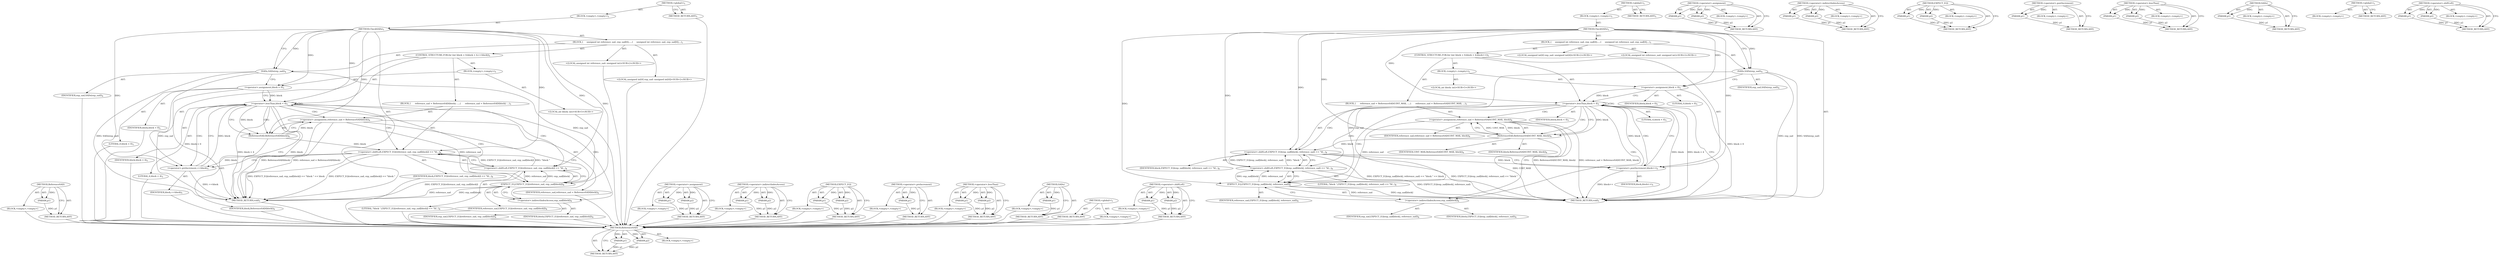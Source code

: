 digraph "&lt;operator&gt;.shiftLeft" {
vulnerable_81 [label=<(METHOD,ReferenceSAD)>];
vulnerable_82 [label=<(PARAM,p1)>];
vulnerable_83 [label=<(PARAM,p2)>];
vulnerable_84 [label=<(BLOCK,&lt;empty&gt;,&lt;empty&gt;)>];
vulnerable_85 [label=<(METHOD_RETURN,ANY)>];
vulnerable_6 [label=<(METHOD,&lt;global&gt;)<SUB>1</SUB>>];
vulnerable_7 [label=<(BLOCK,&lt;empty&gt;,&lt;empty&gt;)<SUB>1</SUB>>];
vulnerable_8 [label=<(METHOD,CheckSADs)<SUB>1</SUB>>];
vulnerable_9 [label=<(BLOCK,{
     unsigned int reference_sad, exp_sad[4];
...,{
     unsigned int reference_sad, exp_sad[4];
...)<SUB>1</SUB>>];
vulnerable_10 [label="<(LOCAL,unsigned int reference_sad: unsigned int)<SUB>2</SUB>>"];
vulnerable_11 [label="<(LOCAL,unsigned int[4] exp_sad: unsigned int[4])<SUB>2</SUB>>"];
vulnerable_12 [label=<(SADs,SADs(exp_sad))<SUB>4</SUB>>];
vulnerable_13 [label=<(IDENTIFIER,exp_sad,SADs(exp_sad))<SUB>4</SUB>>];
vulnerable_14 [label=<(CONTROL_STRUCTURE,FOR,for (int block = 0;block &lt; 4;block++))<SUB>5</SUB>>];
vulnerable_15 [label=<(BLOCK,&lt;empty&gt;,&lt;empty&gt;)<SUB>5</SUB>>];
vulnerable_16 [label="<(LOCAL,int block: int)<SUB>5</SUB>>"];
vulnerable_17 [label=<(&lt;operator&gt;.assignment,block = 0)<SUB>5</SUB>>];
vulnerable_18 [label=<(IDENTIFIER,block,block = 0)<SUB>5</SUB>>];
vulnerable_19 [label=<(LITERAL,0,block = 0)<SUB>5</SUB>>];
vulnerable_20 [label=<(&lt;operator&gt;.lessThan,block &lt; 4)<SUB>5</SUB>>];
vulnerable_21 [label=<(IDENTIFIER,block,block &lt; 4)<SUB>5</SUB>>];
vulnerable_22 [label=<(LITERAL,4,block &lt; 4)<SUB>5</SUB>>];
vulnerable_23 [label=<(&lt;operator&gt;.postIncrement,block++)<SUB>5</SUB>>];
vulnerable_24 [label=<(IDENTIFIER,block,block++)<SUB>5</SUB>>];
vulnerable_25 [label=<(BLOCK,{
      reference_sad = ReferenceSAD(UINT_MAX, ...,{
      reference_sad = ReferenceSAD(UINT_MAX, ...)<SUB>5</SUB>>];
vulnerable_26 [label=<(&lt;operator&gt;.assignment,reference_sad = ReferenceSAD(UINT_MAX, block))<SUB>6</SUB>>];
vulnerable_27 [label=<(IDENTIFIER,reference_sad,reference_sad = ReferenceSAD(UINT_MAX, block))<SUB>6</SUB>>];
vulnerable_28 [label=<(ReferenceSAD,ReferenceSAD(UINT_MAX, block))<SUB>6</SUB>>];
vulnerable_29 [label=<(IDENTIFIER,UINT_MAX,ReferenceSAD(UINT_MAX, block))<SUB>6</SUB>>];
vulnerable_30 [label=<(IDENTIFIER,block,ReferenceSAD(UINT_MAX, block))<SUB>6</SUB>>];
vulnerable_31 [label=<(&lt;operator&gt;.shiftLeft,EXPECT_EQ(exp_sad[block], reference_sad) &lt;&lt; &quot;bl...)<SUB>8</SUB>>];
vulnerable_32 [label=<(&lt;operator&gt;.shiftLeft,EXPECT_EQ(exp_sad[block], reference_sad) &lt;&lt; &quot;bl...)<SUB>8</SUB>>];
vulnerable_33 [label=<(EXPECT_EQ,EXPECT_EQ(exp_sad[block], reference_sad))<SUB>8</SUB>>];
vulnerable_34 [label=<(&lt;operator&gt;.indirectIndexAccess,exp_sad[block])<SUB>8</SUB>>];
vulnerable_35 [label=<(IDENTIFIER,exp_sad,EXPECT_EQ(exp_sad[block], reference_sad))<SUB>8</SUB>>];
vulnerable_36 [label=<(IDENTIFIER,block,EXPECT_EQ(exp_sad[block], reference_sad))<SUB>8</SUB>>];
vulnerable_37 [label=<(IDENTIFIER,reference_sad,EXPECT_EQ(exp_sad[block], reference_sad))<SUB>8</SUB>>];
vulnerable_38 [label=<(LITERAL,&quot;block &quot;,EXPECT_EQ(exp_sad[block], reference_sad) &lt;&lt; &quot;bl...)<SUB>8</SUB>>];
vulnerable_39 [label=<(IDENTIFIER,block,EXPECT_EQ(exp_sad[block], reference_sad) &lt;&lt; &quot;bl...)<SUB>8</SUB>>];
vulnerable_40 [label=<(METHOD_RETURN,void)<SUB>1</SUB>>];
vulnerable_42 [label=<(METHOD_RETURN,ANY)<SUB>1</SUB>>];
vulnerable_67 [label=<(METHOD,&lt;operator&gt;.assignment)>];
vulnerable_68 [label=<(PARAM,p1)>];
vulnerable_69 [label=<(PARAM,p2)>];
vulnerable_70 [label=<(BLOCK,&lt;empty&gt;,&lt;empty&gt;)>];
vulnerable_71 [label=<(METHOD_RETURN,ANY)>];
vulnerable_96 [label=<(METHOD,&lt;operator&gt;.indirectIndexAccess)>];
vulnerable_97 [label=<(PARAM,p1)>];
vulnerable_98 [label=<(PARAM,p2)>];
vulnerable_99 [label=<(BLOCK,&lt;empty&gt;,&lt;empty&gt;)>];
vulnerable_100 [label=<(METHOD_RETURN,ANY)>];
vulnerable_91 [label=<(METHOD,EXPECT_EQ)>];
vulnerable_92 [label=<(PARAM,p1)>];
vulnerable_93 [label=<(PARAM,p2)>];
vulnerable_94 [label=<(BLOCK,&lt;empty&gt;,&lt;empty&gt;)>];
vulnerable_95 [label=<(METHOD_RETURN,ANY)>];
vulnerable_77 [label=<(METHOD,&lt;operator&gt;.postIncrement)>];
vulnerable_78 [label=<(PARAM,p1)>];
vulnerable_79 [label=<(BLOCK,&lt;empty&gt;,&lt;empty&gt;)>];
vulnerable_80 [label=<(METHOD_RETURN,ANY)>];
vulnerable_72 [label=<(METHOD,&lt;operator&gt;.lessThan)>];
vulnerable_73 [label=<(PARAM,p1)>];
vulnerable_74 [label=<(PARAM,p2)>];
vulnerable_75 [label=<(BLOCK,&lt;empty&gt;,&lt;empty&gt;)>];
vulnerable_76 [label=<(METHOD_RETURN,ANY)>];
vulnerable_63 [label=<(METHOD,SADs)>];
vulnerable_64 [label=<(PARAM,p1)>];
vulnerable_65 [label=<(BLOCK,&lt;empty&gt;,&lt;empty&gt;)>];
vulnerable_66 [label=<(METHOD_RETURN,ANY)>];
vulnerable_57 [label=<(METHOD,&lt;global&gt;)<SUB>1</SUB>>];
vulnerable_58 [label=<(BLOCK,&lt;empty&gt;,&lt;empty&gt;)>];
vulnerable_59 [label=<(METHOD_RETURN,ANY)>];
vulnerable_86 [label=<(METHOD,&lt;operator&gt;.shiftLeft)>];
vulnerable_87 [label=<(PARAM,p1)>];
vulnerable_88 [label=<(PARAM,p2)>];
vulnerable_89 [label=<(BLOCK,&lt;empty&gt;,&lt;empty&gt;)>];
vulnerable_90 [label=<(METHOD_RETURN,ANY)>];
fixed_80 [label=<(METHOD,ReferenceSAD)>];
fixed_81 [label=<(PARAM,p1)>];
fixed_82 [label=<(BLOCK,&lt;empty&gt;,&lt;empty&gt;)>];
fixed_83 [label=<(METHOD_RETURN,ANY)>];
fixed_6 [label=<(METHOD,&lt;global&gt;)<SUB>1</SUB>>];
fixed_7 [label=<(BLOCK,&lt;empty&gt;,&lt;empty&gt;)<SUB>1</SUB>>];
fixed_8 [label=<(METHOD,CheckSADs)<SUB>1</SUB>>];
fixed_9 [label=<(BLOCK,{
     unsigned int reference_sad, exp_sad[4];
...,{
     unsigned int reference_sad, exp_sad[4];
...)<SUB>1</SUB>>];
fixed_10 [label="<(LOCAL,unsigned int reference_sad: unsigned int)<SUB>2</SUB>>"];
fixed_11 [label="<(LOCAL,unsigned int[4] exp_sad: unsigned int[4])<SUB>2</SUB>>"];
fixed_12 [label=<(SADs,SADs(exp_sad))<SUB>4</SUB>>];
fixed_13 [label=<(IDENTIFIER,exp_sad,SADs(exp_sad))<SUB>4</SUB>>];
fixed_14 [label=<(CONTROL_STRUCTURE,FOR,for (int block = 0;block &lt; 4;++block))<SUB>5</SUB>>];
fixed_15 [label=<(BLOCK,&lt;empty&gt;,&lt;empty&gt;)<SUB>5</SUB>>];
fixed_16 [label="<(LOCAL,int block: int)<SUB>5</SUB>>"];
fixed_17 [label=<(&lt;operator&gt;.assignment,block = 0)<SUB>5</SUB>>];
fixed_18 [label=<(IDENTIFIER,block,block = 0)<SUB>5</SUB>>];
fixed_19 [label=<(LITERAL,0,block = 0)<SUB>5</SUB>>];
fixed_20 [label=<(&lt;operator&gt;.lessThan,block &lt; 4)<SUB>5</SUB>>];
fixed_21 [label=<(IDENTIFIER,block,block &lt; 4)<SUB>5</SUB>>];
fixed_22 [label=<(LITERAL,4,block &lt; 4)<SUB>5</SUB>>];
fixed_23 [label=<(&lt;operator&gt;.preIncrement,++block)<SUB>5</SUB>>];
fixed_24 [label=<(IDENTIFIER,block,++block)<SUB>5</SUB>>];
fixed_25 [label=<(BLOCK,{
      reference_sad = ReferenceSAD(block);
 
...,{
      reference_sad = ReferenceSAD(block);
 
...)<SUB>5</SUB>>];
fixed_26 [label=<(&lt;operator&gt;.assignment,reference_sad = ReferenceSAD(block))<SUB>6</SUB>>];
fixed_27 [label=<(IDENTIFIER,reference_sad,reference_sad = ReferenceSAD(block))<SUB>6</SUB>>];
fixed_28 [label=<(ReferenceSAD,ReferenceSAD(block))<SUB>6</SUB>>];
fixed_29 [label=<(IDENTIFIER,block,ReferenceSAD(block))<SUB>6</SUB>>];
fixed_30 [label=<(&lt;operator&gt;.shiftLeft,EXPECT_EQ(reference_sad, exp_sad[block]) &lt;&lt; &quot;bl...)<SUB>8</SUB>>];
fixed_31 [label=<(&lt;operator&gt;.shiftLeft,EXPECT_EQ(reference_sad, exp_sad[block]) &lt;&lt; &quot;bl...)<SUB>8</SUB>>];
fixed_32 [label=<(EXPECT_EQ,EXPECT_EQ(reference_sad, exp_sad[block]))<SUB>8</SUB>>];
fixed_33 [label=<(IDENTIFIER,reference_sad,EXPECT_EQ(reference_sad, exp_sad[block]))<SUB>8</SUB>>];
fixed_34 [label=<(&lt;operator&gt;.indirectIndexAccess,exp_sad[block])<SUB>8</SUB>>];
fixed_35 [label=<(IDENTIFIER,exp_sad,EXPECT_EQ(reference_sad, exp_sad[block]))<SUB>8</SUB>>];
fixed_36 [label=<(IDENTIFIER,block,EXPECT_EQ(reference_sad, exp_sad[block]))<SUB>8</SUB>>];
fixed_37 [label=<(LITERAL,&quot;block &quot;,EXPECT_EQ(reference_sad, exp_sad[block]) &lt;&lt; &quot;bl...)<SUB>8</SUB>>];
fixed_38 [label=<(IDENTIFIER,block,EXPECT_EQ(reference_sad, exp_sad[block]) &lt;&lt; &quot;bl...)<SUB>8</SUB>>];
fixed_39 [label=<(METHOD_RETURN,void)<SUB>1</SUB>>];
fixed_41 [label=<(METHOD_RETURN,ANY)<SUB>1</SUB>>];
fixed_66 [label=<(METHOD,&lt;operator&gt;.assignment)>];
fixed_67 [label=<(PARAM,p1)>];
fixed_68 [label=<(PARAM,p2)>];
fixed_69 [label=<(BLOCK,&lt;empty&gt;,&lt;empty&gt;)>];
fixed_70 [label=<(METHOD_RETURN,ANY)>];
fixed_94 [label=<(METHOD,&lt;operator&gt;.indirectIndexAccess)>];
fixed_95 [label=<(PARAM,p1)>];
fixed_96 [label=<(PARAM,p2)>];
fixed_97 [label=<(BLOCK,&lt;empty&gt;,&lt;empty&gt;)>];
fixed_98 [label=<(METHOD_RETURN,ANY)>];
fixed_89 [label=<(METHOD,EXPECT_EQ)>];
fixed_90 [label=<(PARAM,p1)>];
fixed_91 [label=<(PARAM,p2)>];
fixed_92 [label=<(BLOCK,&lt;empty&gt;,&lt;empty&gt;)>];
fixed_93 [label=<(METHOD_RETURN,ANY)>];
fixed_76 [label=<(METHOD,&lt;operator&gt;.preIncrement)>];
fixed_77 [label=<(PARAM,p1)>];
fixed_78 [label=<(BLOCK,&lt;empty&gt;,&lt;empty&gt;)>];
fixed_79 [label=<(METHOD_RETURN,ANY)>];
fixed_71 [label=<(METHOD,&lt;operator&gt;.lessThan)>];
fixed_72 [label=<(PARAM,p1)>];
fixed_73 [label=<(PARAM,p2)>];
fixed_74 [label=<(BLOCK,&lt;empty&gt;,&lt;empty&gt;)>];
fixed_75 [label=<(METHOD_RETURN,ANY)>];
fixed_62 [label=<(METHOD,SADs)>];
fixed_63 [label=<(PARAM,p1)>];
fixed_64 [label=<(BLOCK,&lt;empty&gt;,&lt;empty&gt;)>];
fixed_65 [label=<(METHOD_RETURN,ANY)>];
fixed_56 [label=<(METHOD,&lt;global&gt;)<SUB>1</SUB>>];
fixed_57 [label=<(BLOCK,&lt;empty&gt;,&lt;empty&gt;)>];
fixed_58 [label=<(METHOD_RETURN,ANY)>];
fixed_84 [label=<(METHOD,&lt;operator&gt;.shiftLeft)>];
fixed_85 [label=<(PARAM,p1)>];
fixed_86 [label=<(PARAM,p2)>];
fixed_87 [label=<(BLOCK,&lt;empty&gt;,&lt;empty&gt;)>];
fixed_88 [label=<(METHOD_RETURN,ANY)>];
vulnerable_81 -> vulnerable_82  [key=0, label="AST: "];
vulnerable_81 -> vulnerable_82  [key=1, label="DDG: "];
vulnerable_81 -> vulnerable_84  [key=0, label="AST: "];
vulnerable_81 -> vulnerable_83  [key=0, label="AST: "];
vulnerable_81 -> vulnerable_83  [key=1, label="DDG: "];
vulnerable_81 -> vulnerable_85  [key=0, label="AST: "];
vulnerable_81 -> vulnerable_85  [key=1, label="CFG: "];
vulnerable_82 -> vulnerable_85  [key=0, label="DDG: p1"];
vulnerable_83 -> vulnerable_85  [key=0, label="DDG: p2"];
vulnerable_6 -> vulnerable_7  [key=0, label="AST: "];
vulnerable_6 -> vulnerable_42  [key=0, label="AST: "];
vulnerable_6 -> vulnerable_42  [key=1, label="CFG: "];
vulnerable_7 -> vulnerable_8  [key=0, label="AST: "];
vulnerable_8 -> vulnerable_9  [key=0, label="AST: "];
vulnerable_8 -> vulnerable_40  [key=0, label="AST: "];
vulnerable_8 -> vulnerable_12  [key=0, label="CFG: "];
vulnerable_8 -> vulnerable_12  [key=1, label="DDG: "];
vulnerable_8 -> vulnerable_17  [key=0, label="DDG: "];
vulnerable_8 -> vulnerable_20  [key=0, label="DDG: "];
vulnerable_8 -> vulnerable_23  [key=0, label="DDG: "];
vulnerable_8 -> vulnerable_31  [key=0, label="DDG: "];
vulnerable_8 -> vulnerable_28  [key=0, label="DDG: "];
vulnerable_8 -> vulnerable_32  [key=0, label="DDG: "];
vulnerable_8 -> vulnerable_33  [key=0, label="DDG: "];
vulnerable_9 -> vulnerable_10  [key=0, label="AST: "];
vulnerable_9 -> vulnerable_11  [key=0, label="AST: "];
vulnerable_9 -> vulnerable_12  [key=0, label="AST: "];
vulnerable_9 -> vulnerable_14  [key=0, label="AST: "];
vulnerable_12 -> vulnerable_13  [key=0, label="AST: "];
vulnerable_12 -> vulnerable_17  [key=0, label="CFG: "];
vulnerable_12 -> vulnerable_40  [key=0, label="DDG: exp_sad"];
vulnerable_12 -> vulnerable_40  [key=1, label="DDG: SADs(exp_sad)"];
vulnerable_12 -> vulnerable_33  [key=0, label="DDG: exp_sad"];
vulnerable_14 -> vulnerable_15  [key=0, label="AST: "];
vulnerable_14 -> vulnerable_20  [key=0, label="AST: "];
vulnerable_14 -> vulnerable_23  [key=0, label="AST: "];
vulnerable_14 -> vulnerable_25  [key=0, label="AST: "];
vulnerable_15 -> vulnerable_16  [key=0, label="AST: "];
vulnerable_15 -> vulnerable_17  [key=0, label="AST: "];
vulnerable_17 -> vulnerable_18  [key=0, label="AST: "];
vulnerable_17 -> vulnerable_19  [key=0, label="AST: "];
vulnerable_17 -> vulnerable_20  [key=0, label="CFG: "];
vulnerable_17 -> vulnerable_20  [key=1, label="DDG: block"];
vulnerable_17 -> vulnerable_40  [key=0, label="DDG: block = 0"];
vulnerable_20 -> vulnerable_21  [key=0, label="AST: "];
vulnerable_20 -> vulnerable_22  [key=0, label="AST: "];
vulnerable_20 -> vulnerable_40  [key=0, label="CFG: "];
vulnerable_20 -> vulnerable_40  [key=1, label="DDG: block"];
vulnerable_20 -> vulnerable_40  [key=2, label="DDG: block &lt; 4"];
vulnerable_20 -> vulnerable_28  [key=0, label="CFG: "];
vulnerable_20 -> vulnerable_28  [key=1, label="DDG: block"];
vulnerable_20 -> vulnerable_28  [key=2, label="CDG: "];
vulnerable_20 -> vulnerable_34  [key=0, label="CDG: "];
vulnerable_20 -> vulnerable_32  [key=0, label="CDG: "];
vulnerable_20 -> vulnerable_33  [key=0, label="CDG: "];
vulnerable_20 -> vulnerable_26  [key=0, label="CDG: "];
vulnerable_20 -> vulnerable_23  [key=0, label="CDG: "];
vulnerable_20 -> vulnerable_20  [key=0, label="CDG: "];
vulnerable_20 -> vulnerable_31  [key=0, label="CDG: "];
vulnerable_23 -> vulnerable_24  [key=0, label="AST: "];
vulnerable_23 -> vulnerable_20  [key=0, label="CFG: "];
vulnerable_23 -> vulnerable_20  [key=1, label="DDG: block"];
vulnerable_23 -> vulnerable_40  [key=0, label="DDG: block++"];
vulnerable_25 -> vulnerable_26  [key=0, label="AST: "];
vulnerable_25 -> vulnerable_31  [key=0, label="AST: "];
vulnerable_26 -> vulnerable_27  [key=0, label="AST: "];
vulnerable_26 -> vulnerable_28  [key=0, label="AST: "];
vulnerable_26 -> vulnerable_34  [key=0, label="CFG: "];
vulnerable_26 -> vulnerable_40  [key=0, label="DDG: ReferenceSAD(UINT_MAX, block)"];
vulnerable_26 -> vulnerable_40  [key=1, label="DDG: reference_sad = ReferenceSAD(UINT_MAX, block)"];
vulnerable_26 -> vulnerable_33  [key=0, label="DDG: reference_sad"];
vulnerable_28 -> vulnerable_29  [key=0, label="AST: "];
vulnerable_28 -> vulnerable_30  [key=0, label="AST: "];
vulnerable_28 -> vulnerable_26  [key=0, label="CFG: "];
vulnerable_28 -> vulnerable_26  [key=1, label="DDG: UINT_MAX"];
vulnerable_28 -> vulnerable_26  [key=2, label="DDG: block"];
vulnerable_28 -> vulnerable_40  [key=0, label="DDG: UINT_MAX"];
vulnerable_28 -> vulnerable_31  [key=0, label="DDG: block"];
vulnerable_31 -> vulnerable_32  [key=0, label="AST: "];
vulnerable_31 -> vulnerable_39  [key=0, label="AST: "];
vulnerable_31 -> vulnerable_23  [key=0, label="CFG: "];
vulnerable_31 -> vulnerable_23  [key=1, label="DDG: block"];
vulnerable_31 -> vulnerable_40  [key=0, label="DDG: EXPECT_EQ(exp_sad[block], reference_sad) &lt;&lt; &quot;block &quot;"];
vulnerable_31 -> vulnerable_40  [key=1, label="DDG: EXPECT_EQ(exp_sad[block], reference_sad) &lt;&lt; &quot;block &quot; &lt;&lt; block"];
vulnerable_32 -> vulnerable_33  [key=0, label="AST: "];
vulnerable_32 -> vulnerable_38  [key=0, label="AST: "];
vulnerable_32 -> vulnerable_31  [key=0, label="CFG: "];
vulnerable_32 -> vulnerable_31  [key=1, label="DDG: EXPECT_EQ(exp_sad[block], reference_sad)"];
vulnerable_32 -> vulnerable_31  [key=2, label="DDG: &quot;block &quot;"];
vulnerable_32 -> vulnerable_40  [key=0, label="DDG: EXPECT_EQ(exp_sad[block], reference_sad)"];
vulnerable_33 -> vulnerable_34  [key=0, label="AST: "];
vulnerable_33 -> vulnerable_37  [key=0, label="AST: "];
vulnerable_33 -> vulnerable_32  [key=0, label="CFG: "];
vulnerable_33 -> vulnerable_32  [key=1, label="DDG: exp_sad[block]"];
vulnerable_33 -> vulnerable_32  [key=2, label="DDG: reference_sad"];
vulnerable_33 -> vulnerable_40  [key=0, label="DDG: exp_sad[block]"];
vulnerable_33 -> vulnerable_40  [key=1, label="DDG: reference_sad"];
vulnerable_34 -> vulnerable_35  [key=0, label="AST: "];
vulnerable_34 -> vulnerable_36  [key=0, label="AST: "];
vulnerable_34 -> vulnerable_33  [key=0, label="CFG: "];
vulnerable_67 -> vulnerable_68  [key=0, label="AST: "];
vulnerable_67 -> vulnerable_68  [key=1, label="DDG: "];
vulnerable_67 -> vulnerable_70  [key=0, label="AST: "];
vulnerable_67 -> vulnerable_69  [key=0, label="AST: "];
vulnerable_67 -> vulnerable_69  [key=1, label="DDG: "];
vulnerable_67 -> vulnerable_71  [key=0, label="AST: "];
vulnerable_67 -> vulnerable_71  [key=1, label="CFG: "];
vulnerable_68 -> vulnerable_71  [key=0, label="DDG: p1"];
vulnerable_69 -> vulnerable_71  [key=0, label="DDG: p2"];
vulnerable_96 -> vulnerable_97  [key=0, label="AST: "];
vulnerable_96 -> vulnerable_97  [key=1, label="DDG: "];
vulnerable_96 -> vulnerable_99  [key=0, label="AST: "];
vulnerable_96 -> vulnerable_98  [key=0, label="AST: "];
vulnerable_96 -> vulnerable_98  [key=1, label="DDG: "];
vulnerable_96 -> vulnerable_100  [key=0, label="AST: "];
vulnerable_96 -> vulnerable_100  [key=1, label="CFG: "];
vulnerable_97 -> vulnerable_100  [key=0, label="DDG: p1"];
vulnerable_98 -> vulnerable_100  [key=0, label="DDG: p2"];
vulnerable_91 -> vulnerable_92  [key=0, label="AST: "];
vulnerable_91 -> vulnerable_92  [key=1, label="DDG: "];
vulnerable_91 -> vulnerable_94  [key=0, label="AST: "];
vulnerable_91 -> vulnerable_93  [key=0, label="AST: "];
vulnerable_91 -> vulnerable_93  [key=1, label="DDG: "];
vulnerable_91 -> vulnerable_95  [key=0, label="AST: "];
vulnerable_91 -> vulnerable_95  [key=1, label="CFG: "];
vulnerable_92 -> vulnerable_95  [key=0, label="DDG: p1"];
vulnerable_93 -> vulnerable_95  [key=0, label="DDG: p2"];
vulnerable_77 -> vulnerable_78  [key=0, label="AST: "];
vulnerable_77 -> vulnerable_78  [key=1, label="DDG: "];
vulnerable_77 -> vulnerable_79  [key=0, label="AST: "];
vulnerable_77 -> vulnerable_80  [key=0, label="AST: "];
vulnerable_77 -> vulnerable_80  [key=1, label="CFG: "];
vulnerable_78 -> vulnerable_80  [key=0, label="DDG: p1"];
vulnerable_72 -> vulnerable_73  [key=0, label="AST: "];
vulnerable_72 -> vulnerable_73  [key=1, label="DDG: "];
vulnerable_72 -> vulnerable_75  [key=0, label="AST: "];
vulnerable_72 -> vulnerable_74  [key=0, label="AST: "];
vulnerable_72 -> vulnerable_74  [key=1, label="DDG: "];
vulnerable_72 -> vulnerable_76  [key=0, label="AST: "];
vulnerable_72 -> vulnerable_76  [key=1, label="CFG: "];
vulnerable_73 -> vulnerable_76  [key=0, label="DDG: p1"];
vulnerable_74 -> vulnerable_76  [key=0, label="DDG: p2"];
vulnerable_63 -> vulnerable_64  [key=0, label="AST: "];
vulnerable_63 -> vulnerable_64  [key=1, label="DDG: "];
vulnerable_63 -> vulnerable_65  [key=0, label="AST: "];
vulnerable_63 -> vulnerable_66  [key=0, label="AST: "];
vulnerable_63 -> vulnerable_66  [key=1, label="CFG: "];
vulnerable_64 -> vulnerable_66  [key=0, label="DDG: p1"];
vulnerable_57 -> vulnerable_58  [key=0, label="AST: "];
vulnerable_57 -> vulnerable_59  [key=0, label="AST: "];
vulnerable_57 -> vulnerable_59  [key=1, label="CFG: "];
vulnerable_86 -> vulnerable_87  [key=0, label="AST: "];
vulnerable_86 -> vulnerable_87  [key=1, label="DDG: "];
vulnerable_86 -> vulnerable_89  [key=0, label="AST: "];
vulnerable_86 -> vulnerable_88  [key=0, label="AST: "];
vulnerable_86 -> vulnerable_88  [key=1, label="DDG: "];
vulnerable_86 -> vulnerable_90  [key=0, label="AST: "];
vulnerable_86 -> vulnerable_90  [key=1, label="CFG: "];
vulnerable_87 -> vulnerable_90  [key=0, label="DDG: p1"];
vulnerable_88 -> vulnerable_90  [key=0, label="DDG: p2"];
fixed_80 -> fixed_81  [key=0, label="AST: "];
fixed_80 -> fixed_81  [key=1, label="DDG: "];
fixed_80 -> fixed_82  [key=0, label="AST: "];
fixed_80 -> fixed_83  [key=0, label="AST: "];
fixed_80 -> fixed_83  [key=1, label="CFG: "];
fixed_81 -> fixed_83  [key=0, label="DDG: p1"];
fixed_82 -> vulnerable_81  [key=0];
fixed_83 -> vulnerable_81  [key=0];
fixed_6 -> fixed_7  [key=0, label="AST: "];
fixed_6 -> fixed_41  [key=0, label="AST: "];
fixed_6 -> fixed_41  [key=1, label="CFG: "];
fixed_7 -> fixed_8  [key=0, label="AST: "];
fixed_8 -> fixed_9  [key=0, label="AST: "];
fixed_8 -> fixed_39  [key=0, label="AST: "];
fixed_8 -> fixed_12  [key=0, label="CFG: "];
fixed_8 -> fixed_12  [key=1, label="DDG: "];
fixed_8 -> fixed_17  [key=0, label="DDG: "];
fixed_8 -> fixed_20  [key=0, label="DDG: "];
fixed_8 -> fixed_23  [key=0, label="DDG: "];
fixed_8 -> fixed_30  [key=0, label="DDG: "];
fixed_8 -> fixed_28  [key=0, label="DDG: "];
fixed_8 -> fixed_31  [key=0, label="DDG: "];
fixed_8 -> fixed_32  [key=0, label="DDG: "];
fixed_9 -> fixed_10  [key=0, label="AST: "];
fixed_9 -> fixed_11  [key=0, label="AST: "];
fixed_9 -> fixed_12  [key=0, label="AST: "];
fixed_9 -> fixed_14  [key=0, label="AST: "];
fixed_10 -> vulnerable_81  [key=0];
fixed_11 -> vulnerable_81  [key=0];
fixed_12 -> fixed_13  [key=0, label="AST: "];
fixed_12 -> fixed_17  [key=0, label="CFG: "];
fixed_12 -> fixed_39  [key=0, label="DDG: exp_sad"];
fixed_12 -> fixed_39  [key=1, label="DDG: SADs(exp_sad)"];
fixed_12 -> fixed_32  [key=0, label="DDG: exp_sad"];
fixed_13 -> vulnerable_81  [key=0];
fixed_14 -> fixed_15  [key=0, label="AST: "];
fixed_14 -> fixed_20  [key=0, label="AST: "];
fixed_14 -> fixed_23  [key=0, label="AST: "];
fixed_14 -> fixed_25  [key=0, label="AST: "];
fixed_15 -> fixed_16  [key=0, label="AST: "];
fixed_15 -> fixed_17  [key=0, label="AST: "];
fixed_16 -> vulnerable_81  [key=0];
fixed_17 -> fixed_18  [key=0, label="AST: "];
fixed_17 -> fixed_19  [key=0, label="AST: "];
fixed_17 -> fixed_20  [key=0, label="CFG: "];
fixed_17 -> fixed_20  [key=1, label="DDG: block"];
fixed_17 -> fixed_39  [key=0, label="DDG: block = 0"];
fixed_18 -> vulnerable_81  [key=0];
fixed_19 -> vulnerable_81  [key=0];
fixed_20 -> fixed_21  [key=0, label="AST: "];
fixed_20 -> fixed_22  [key=0, label="AST: "];
fixed_20 -> fixed_39  [key=0, label="CFG: "];
fixed_20 -> fixed_39  [key=1, label="DDG: block"];
fixed_20 -> fixed_39  [key=2, label="DDG: block &lt; 4"];
fixed_20 -> fixed_28  [key=0, label="CFG: "];
fixed_20 -> fixed_28  [key=1, label="DDG: block"];
fixed_20 -> fixed_28  [key=2, label="CDG: "];
fixed_20 -> fixed_30  [key=0, label="CDG: "];
fixed_20 -> fixed_34  [key=0, label="CDG: "];
fixed_20 -> fixed_32  [key=0, label="CDG: "];
fixed_20 -> fixed_26  [key=0, label="CDG: "];
fixed_20 -> fixed_23  [key=0, label="CDG: "];
fixed_20 -> fixed_20  [key=0, label="CDG: "];
fixed_20 -> fixed_31  [key=0, label="CDG: "];
fixed_21 -> vulnerable_81  [key=0];
fixed_22 -> vulnerable_81  [key=0];
fixed_23 -> fixed_24  [key=0, label="AST: "];
fixed_23 -> fixed_20  [key=0, label="CFG: "];
fixed_23 -> fixed_20  [key=1, label="DDG: block"];
fixed_23 -> fixed_39  [key=0, label="DDG: ++block"];
fixed_24 -> vulnerable_81  [key=0];
fixed_25 -> fixed_26  [key=0, label="AST: "];
fixed_25 -> fixed_30  [key=0, label="AST: "];
fixed_26 -> fixed_27  [key=0, label="AST: "];
fixed_26 -> fixed_28  [key=0, label="AST: "];
fixed_26 -> fixed_34  [key=0, label="CFG: "];
fixed_26 -> fixed_39  [key=0, label="DDG: ReferenceSAD(block)"];
fixed_26 -> fixed_39  [key=1, label="DDG: reference_sad = ReferenceSAD(block)"];
fixed_26 -> fixed_32  [key=0, label="DDG: reference_sad"];
fixed_27 -> vulnerable_81  [key=0];
fixed_28 -> fixed_29  [key=0, label="AST: "];
fixed_28 -> fixed_26  [key=0, label="CFG: "];
fixed_28 -> fixed_26  [key=1, label="DDG: block"];
fixed_28 -> fixed_30  [key=0, label="DDG: block"];
fixed_29 -> vulnerable_81  [key=0];
fixed_30 -> fixed_31  [key=0, label="AST: "];
fixed_30 -> fixed_38  [key=0, label="AST: "];
fixed_30 -> fixed_23  [key=0, label="CFG: "];
fixed_30 -> fixed_23  [key=1, label="DDG: block"];
fixed_30 -> fixed_39  [key=0, label="DDG: EXPECT_EQ(reference_sad, exp_sad[block]) &lt;&lt; &quot;block &quot;"];
fixed_30 -> fixed_39  [key=1, label="DDG: EXPECT_EQ(reference_sad, exp_sad[block]) &lt;&lt; &quot;block &quot; &lt;&lt; block"];
fixed_31 -> fixed_32  [key=0, label="AST: "];
fixed_31 -> fixed_37  [key=0, label="AST: "];
fixed_31 -> fixed_30  [key=0, label="CFG: "];
fixed_31 -> fixed_30  [key=1, label="DDG: EXPECT_EQ(reference_sad, exp_sad[block])"];
fixed_31 -> fixed_30  [key=2, label="DDG: &quot;block &quot;"];
fixed_31 -> fixed_39  [key=0, label="DDG: EXPECT_EQ(reference_sad, exp_sad[block])"];
fixed_32 -> fixed_33  [key=0, label="AST: "];
fixed_32 -> fixed_34  [key=0, label="AST: "];
fixed_32 -> fixed_31  [key=0, label="CFG: "];
fixed_32 -> fixed_31  [key=1, label="DDG: reference_sad"];
fixed_32 -> fixed_31  [key=2, label="DDG: exp_sad[block]"];
fixed_32 -> fixed_39  [key=0, label="DDG: reference_sad"];
fixed_32 -> fixed_39  [key=1, label="DDG: exp_sad[block]"];
fixed_33 -> vulnerable_81  [key=0];
fixed_34 -> fixed_35  [key=0, label="AST: "];
fixed_34 -> fixed_36  [key=0, label="AST: "];
fixed_34 -> fixed_32  [key=0, label="CFG: "];
fixed_35 -> vulnerable_81  [key=0];
fixed_36 -> vulnerable_81  [key=0];
fixed_37 -> vulnerable_81  [key=0];
fixed_38 -> vulnerable_81  [key=0];
fixed_39 -> vulnerable_81  [key=0];
fixed_41 -> vulnerable_81  [key=0];
fixed_66 -> fixed_67  [key=0, label="AST: "];
fixed_66 -> fixed_67  [key=1, label="DDG: "];
fixed_66 -> fixed_69  [key=0, label="AST: "];
fixed_66 -> fixed_68  [key=0, label="AST: "];
fixed_66 -> fixed_68  [key=1, label="DDG: "];
fixed_66 -> fixed_70  [key=0, label="AST: "];
fixed_66 -> fixed_70  [key=1, label="CFG: "];
fixed_67 -> fixed_70  [key=0, label="DDG: p1"];
fixed_68 -> fixed_70  [key=0, label="DDG: p2"];
fixed_69 -> vulnerable_81  [key=0];
fixed_70 -> vulnerable_81  [key=0];
fixed_94 -> fixed_95  [key=0, label="AST: "];
fixed_94 -> fixed_95  [key=1, label="DDG: "];
fixed_94 -> fixed_97  [key=0, label="AST: "];
fixed_94 -> fixed_96  [key=0, label="AST: "];
fixed_94 -> fixed_96  [key=1, label="DDG: "];
fixed_94 -> fixed_98  [key=0, label="AST: "];
fixed_94 -> fixed_98  [key=1, label="CFG: "];
fixed_95 -> fixed_98  [key=0, label="DDG: p1"];
fixed_96 -> fixed_98  [key=0, label="DDG: p2"];
fixed_97 -> vulnerable_81  [key=0];
fixed_98 -> vulnerable_81  [key=0];
fixed_89 -> fixed_90  [key=0, label="AST: "];
fixed_89 -> fixed_90  [key=1, label="DDG: "];
fixed_89 -> fixed_92  [key=0, label="AST: "];
fixed_89 -> fixed_91  [key=0, label="AST: "];
fixed_89 -> fixed_91  [key=1, label="DDG: "];
fixed_89 -> fixed_93  [key=0, label="AST: "];
fixed_89 -> fixed_93  [key=1, label="CFG: "];
fixed_90 -> fixed_93  [key=0, label="DDG: p1"];
fixed_91 -> fixed_93  [key=0, label="DDG: p2"];
fixed_92 -> vulnerable_81  [key=0];
fixed_93 -> vulnerable_81  [key=0];
fixed_76 -> fixed_77  [key=0, label="AST: "];
fixed_76 -> fixed_77  [key=1, label="DDG: "];
fixed_76 -> fixed_78  [key=0, label="AST: "];
fixed_76 -> fixed_79  [key=0, label="AST: "];
fixed_76 -> fixed_79  [key=1, label="CFG: "];
fixed_77 -> fixed_79  [key=0, label="DDG: p1"];
fixed_78 -> vulnerable_81  [key=0];
fixed_79 -> vulnerable_81  [key=0];
fixed_71 -> fixed_72  [key=0, label="AST: "];
fixed_71 -> fixed_72  [key=1, label="DDG: "];
fixed_71 -> fixed_74  [key=0, label="AST: "];
fixed_71 -> fixed_73  [key=0, label="AST: "];
fixed_71 -> fixed_73  [key=1, label="DDG: "];
fixed_71 -> fixed_75  [key=0, label="AST: "];
fixed_71 -> fixed_75  [key=1, label="CFG: "];
fixed_72 -> fixed_75  [key=0, label="DDG: p1"];
fixed_73 -> fixed_75  [key=0, label="DDG: p2"];
fixed_74 -> vulnerable_81  [key=0];
fixed_75 -> vulnerable_81  [key=0];
fixed_62 -> fixed_63  [key=0, label="AST: "];
fixed_62 -> fixed_63  [key=1, label="DDG: "];
fixed_62 -> fixed_64  [key=0, label="AST: "];
fixed_62 -> fixed_65  [key=0, label="AST: "];
fixed_62 -> fixed_65  [key=1, label="CFG: "];
fixed_63 -> fixed_65  [key=0, label="DDG: p1"];
fixed_64 -> vulnerable_81  [key=0];
fixed_65 -> vulnerable_81  [key=0];
fixed_56 -> fixed_57  [key=0, label="AST: "];
fixed_56 -> fixed_58  [key=0, label="AST: "];
fixed_56 -> fixed_58  [key=1, label="CFG: "];
fixed_57 -> vulnerable_81  [key=0];
fixed_58 -> vulnerable_81  [key=0];
fixed_84 -> fixed_85  [key=0, label="AST: "];
fixed_84 -> fixed_85  [key=1, label="DDG: "];
fixed_84 -> fixed_87  [key=0, label="AST: "];
fixed_84 -> fixed_86  [key=0, label="AST: "];
fixed_84 -> fixed_86  [key=1, label="DDG: "];
fixed_84 -> fixed_88  [key=0, label="AST: "];
fixed_84 -> fixed_88  [key=1, label="CFG: "];
fixed_85 -> fixed_88  [key=0, label="DDG: p1"];
fixed_86 -> fixed_88  [key=0, label="DDG: p2"];
fixed_87 -> vulnerable_81  [key=0];
fixed_88 -> vulnerable_81  [key=0];
}

